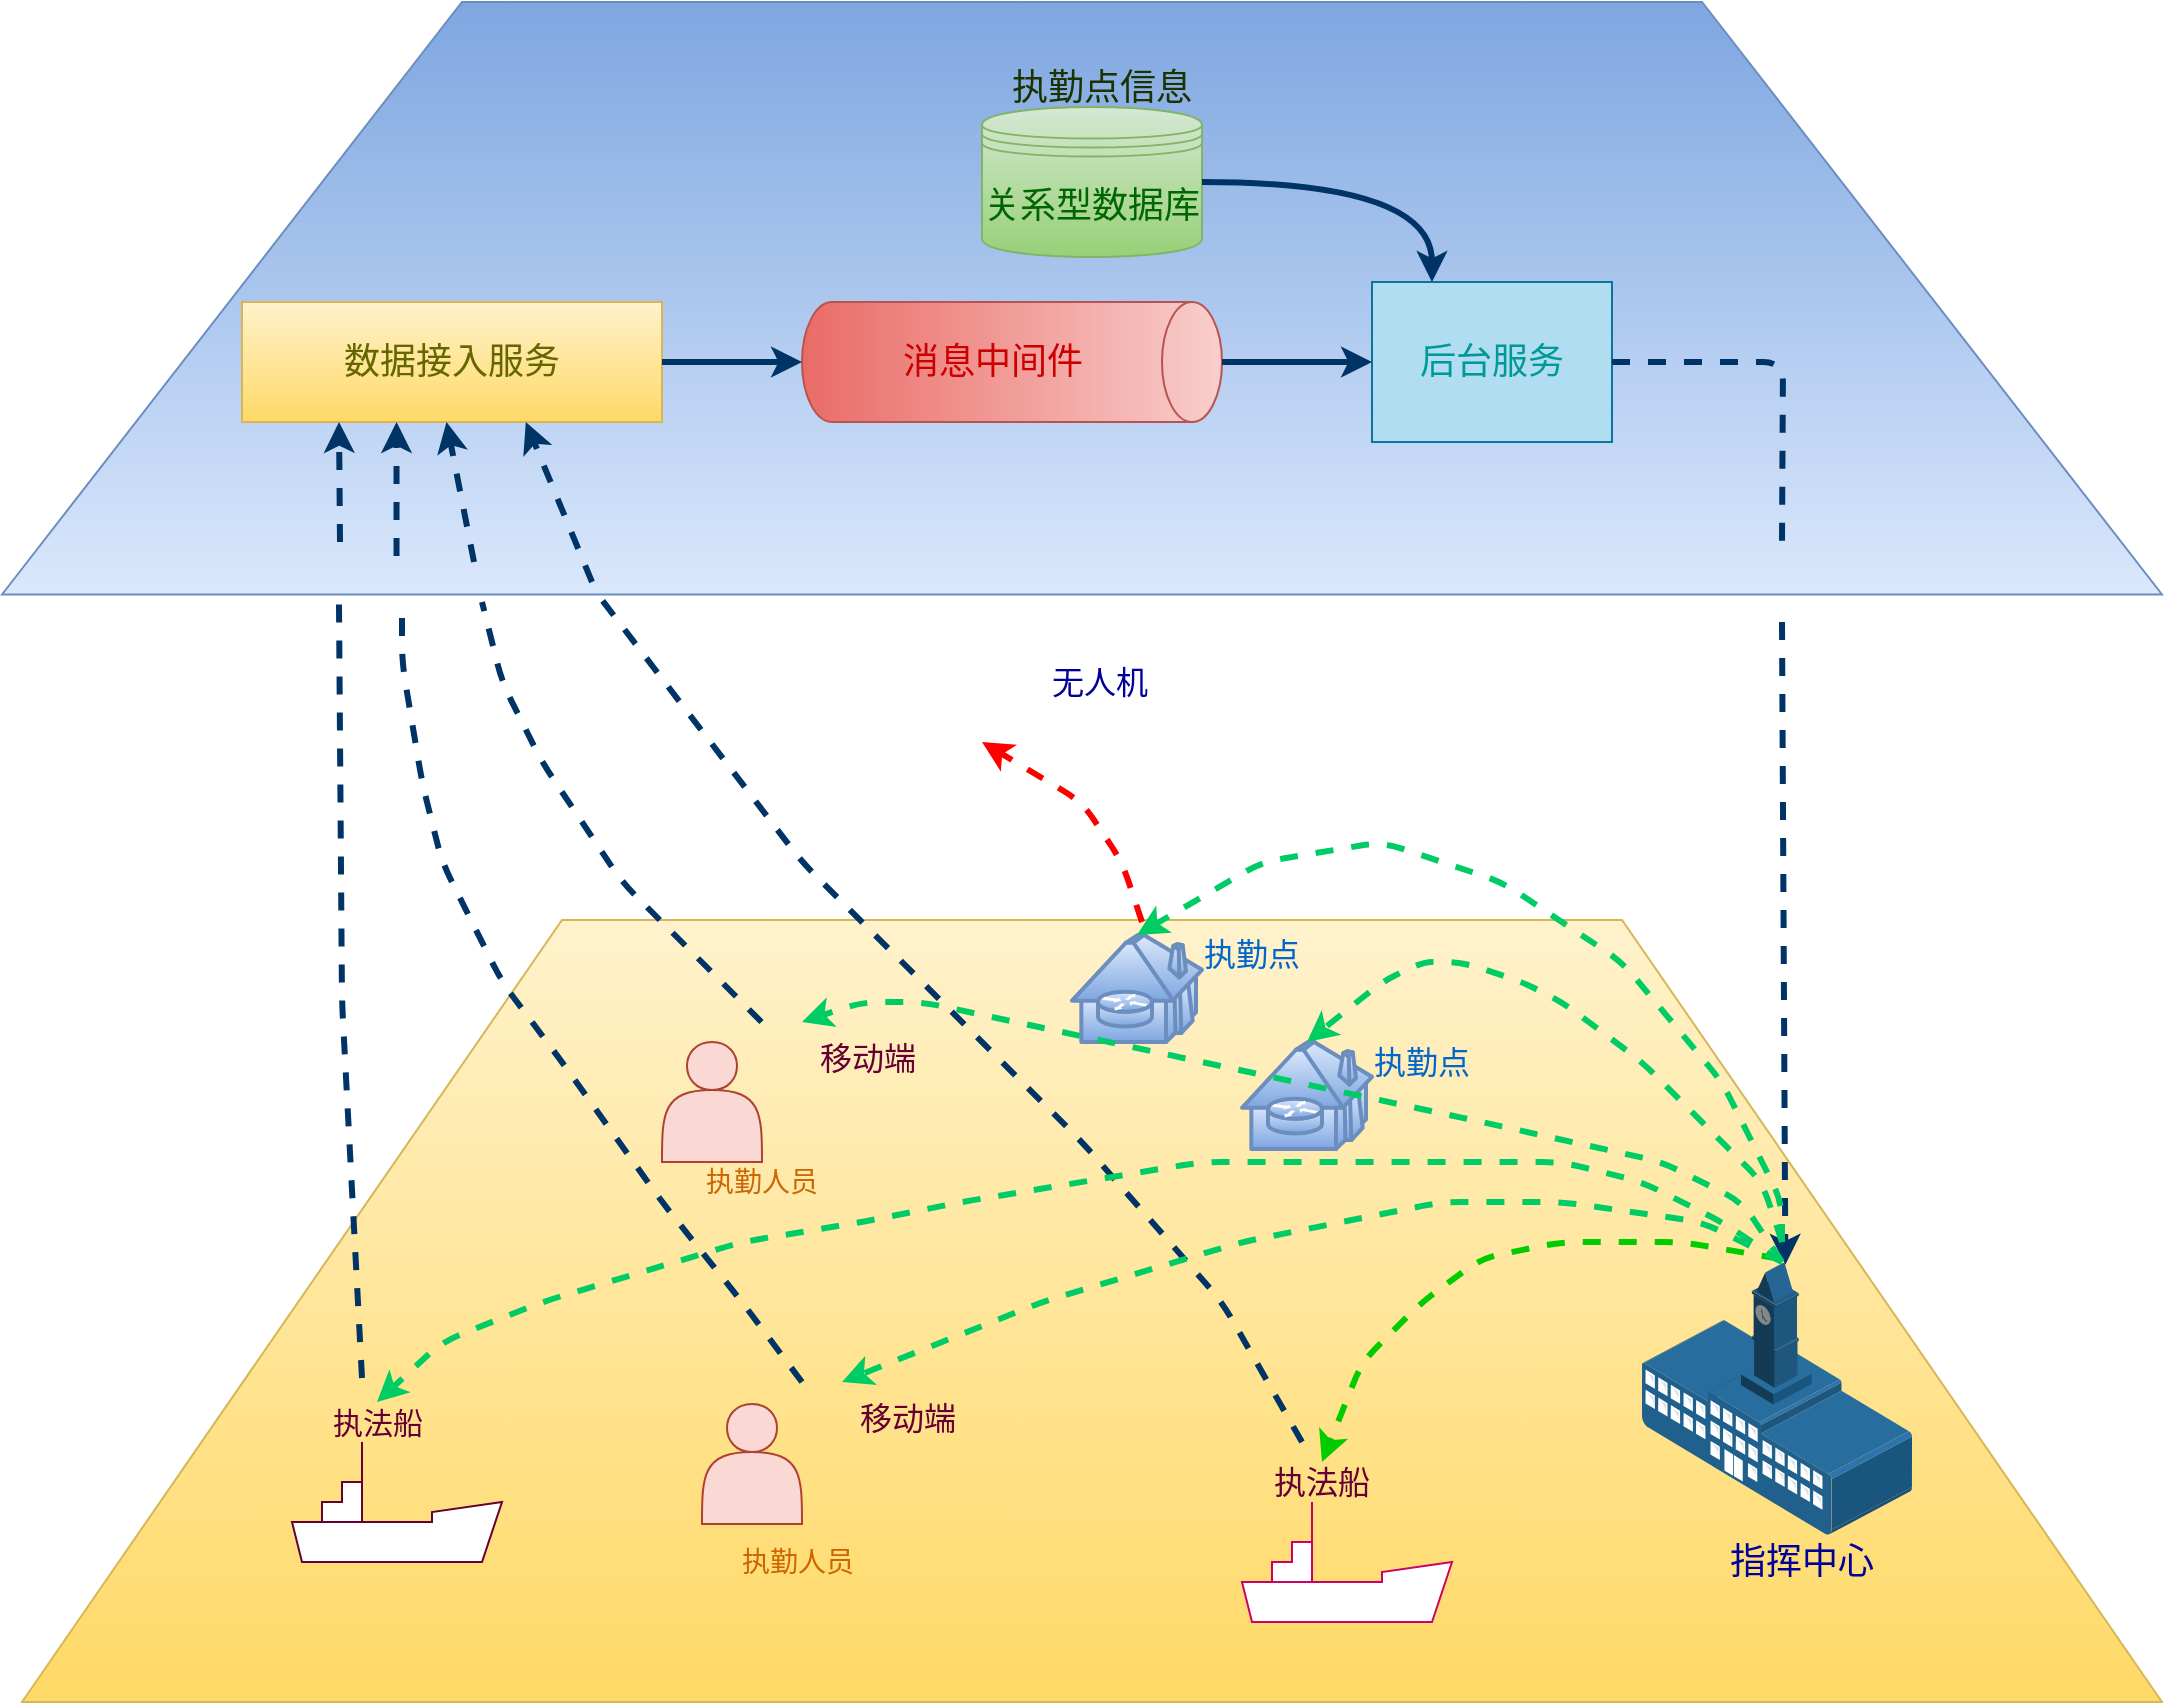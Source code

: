 <mxfile version="14.8.5" type="github">
  <diagram id="prtHgNgQTEPvFCAcTncT" name="Page-1">
    <mxGraphModel dx="1204" dy="1054" grid="1" gridSize="10" guides="1" tooltips="1" connect="1" arrows="1" fold="1" page="1" pageScale="1" pageWidth="827" pageHeight="1169" math="0" shadow="0">
      <root>
        <mxCell id="0" />
        <mxCell id="1" parent="0" />
        <mxCell id="DmJhWEfxrVPuvcuLkCye-24" value="" style="shape=trapezoid;perimeter=trapezoidPerimeter;whiteSpace=wrap;html=1;fixedSize=1;fontSize=14;size=230;fillColor=#dae8fc;strokeColor=#6c8ebf;gradientColor=#7ea6e0;gradientDirection=north;" parent="1" vertex="1">
          <mxGeometry x="830" y="710" width="1080" height="296.25" as="geometry" />
        </mxCell>
        <mxCell id="DmJhWEfxrVPuvcuLkCye-23" value="" style="shape=trapezoid;perimeter=trapezoidPerimeter;whiteSpace=wrap;html=1;fixedSize=1;fontSize=14;size=270;fillColor=#fff2cc;strokeColor=#d6b656;gradientColor=#ffd966;" parent="1" vertex="1">
          <mxGeometry x="840" y="1169" width="1070" height="391" as="geometry" />
        </mxCell>
        <mxCell id="DmJhWEfxrVPuvcuLkCye-19" value="" style="verticalLabelPosition=bottom;outlineConnect=0;align=center;dashed=0;html=1;verticalAlign=top;shape=mxgraph.pid.misc.ship;strokeColor=#660033;" parent="1" vertex="1">
          <mxGeometry x="975" y="1430" width="105" height="60" as="geometry" />
        </mxCell>
        <mxCell id="DmJhWEfxrVPuvcuLkCye-2" value="关系型数据库" style="shape=datastore;whiteSpace=wrap;html=1;fillColor=#d5e8d4;strokeColor=#82b366;gradientColor=#97d077;fontColor=#006600;fontSize=18;" parent="1" vertex="1">
          <mxGeometry x="1320" y="762.5" width="110" height="75" as="geometry" />
        </mxCell>
        <mxCell id="DmJhWEfxrVPuvcuLkCye-4" value="" style="verticalLabelPosition=bottom;outlineConnect=0;align=center;dashed=0;html=1;verticalAlign=top;shape=mxgraph.pid.misc.ship;strokeColor=#CC0066;" parent="1" vertex="1">
          <mxGeometry x="1450" y="1460" width="105" height="60" as="geometry" />
        </mxCell>
        <mxCell id="DmJhWEfxrVPuvcuLkCye-5" value="执勤点信息" style="text;html=1;strokeColor=none;fillColor=none;align=center;verticalAlign=middle;whiteSpace=wrap;rounded=0;fontSize=18;fontColor=#1A3300;" parent="1" vertex="1">
          <mxGeometry x="1320" y="742.5" width="120" height="20" as="geometry" />
        </mxCell>
        <mxCell id="DmJhWEfxrVPuvcuLkCye-15" value="数据接入服务" style="rounded=0;whiteSpace=wrap;html=1;fontSize=18;fillColor=#fff2cc;strokeColor=#d6b656;gradientDirection=south;gradientColor=#ffd966;fontColor=#666600;" parent="1" vertex="1">
          <mxGeometry x="950" y="860" width="210" height="60" as="geometry" />
        </mxCell>
        <mxCell id="DmJhWEfxrVPuvcuLkCye-16" value="执法船" style="text;html=1;strokeColor=none;fillColor=none;align=center;verticalAlign=middle;whiteSpace=wrap;rounded=0;fontSize=15;fontColor=#660033;" parent="1" vertex="1">
          <mxGeometry x="992.5" y="1410" width="50" height="20" as="geometry" />
        </mxCell>
        <mxCell id="DmJhWEfxrVPuvcuLkCye-21" value="&amp;nbsp;消息中间件" style="shape=cylinder3;whiteSpace=wrap;html=1;boundedLbl=1;backgroundOutline=1;size=15;fontSize=18;strokeColor=#b85450;gradientColor=#ea6b66;direction=south;fillColor=#f8cecc;rotation=0;fontColor=#CC0000;" parent="1" vertex="1">
          <mxGeometry x="1230" y="860" width="210" height="60" as="geometry" />
        </mxCell>
        <mxCell id="DmJhWEfxrVPuvcuLkCye-28" value="执法船" style="text;html=1;strokeColor=none;fillColor=none;align=center;verticalAlign=middle;whiteSpace=wrap;rounded=0;fontSize=16;fontColor=#660033;" parent="1" vertex="1">
          <mxGeometry x="1465" y="1440" width="50" height="20" as="geometry" />
        </mxCell>
        <mxCell id="DmJhWEfxrVPuvcuLkCye-37" value="" style="group" parent="1" vertex="1" connectable="0">
          <mxGeometry x="1180" y="1400" width="127.5" height="100" as="geometry" />
        </mxCell>
        <mxCell id="DmJhWEfxrVPuvcuLkCye-38" value="执勤人员" style="text;html=1;strokeColor=none;fillColor=none;align=center;verticalAlign=middle;whiteSpace=wrap;rounded=0;fontColor=#CC6600;fontSize=14;" parent="DmJhWEfxrVPuvcuLkCye-37" vertex="1">
          <mxGeometry x="17.5" y="80" width="60" height="20" as="geometry" />
        </mxCell>
        <mxCell id="DmJhWEfxrVPuvcuLkCye-40" value="移动端" style="text;html=1;strokeColor=none;fillColor=none;align=center;verticalAlign=middle;whiteSpace=wrap;rounded=0;fontSize=16;fontColor=#660033;" parent="DmJhWEfxrVPuvcuLkCye-37" vertex="1">
          <mxGeometry x="77.5" y="7.5" width="50" height="20" as="geometry" />
        </mxCell>
        <mxCell id="DmJhWEfxrVPuvcuLkCye-41" value="" style="shape=actor;whiteSpace=wrap;html=1;fillColor=#fad9d5;strokeColor=#ae4132;" parent="DmJhWEfxrVPuvcuLkCye-37" vertex="1">
          <mxGeometry y="11" width="50" height="60" as="geometry" />
        </mxCell>
        <mxCell id="DmJhWEfxrVPuvcuLkCye-42" value="" style="shape=image;html=1;verticalAlign=top;verticalLabelPosition=bottom;labelBackgroundColor=#ffffff;imageAspect=0;aspect=fixed;image=https://cdn2.iconfinder.com/data/icons/kitchen-appliances-computers-and-electronics/32/Appliances-06-128.png;gradientColor=#ffffff;fontColor=#EA6B66;" parent="DmJhWEfxrVPuvcuLkCye-37" vertex="1">
          <mxGeometry x="41" width="35" height="35" as="geometry" />
        </mxCell>
        <mxCell id="DmJhWEfxrVPuvcuLkCye-46" value="" style="points=[];aspect=fixed;html=1;align=center;shadow=0;dashed=0;image;image=img/lib/allied_telesis/buildings/School_Building.svg;fontSize=14;fontColor=#0F0C0E;strokeColor=#CC0066;fillColor=none;gradientColor=#ffffff;" parent="1" vertex="1">
          <mxGeometry x="1650" y="1340" width="135" height="136.47" as="geometry" />
        </mxCell>
        <mxCell id="DmJhWEfxrVPuvcuLkCye-49" value="后台服务" style="rounded=0;whiteSpace=wrap;html=1;fontSize=18;strokeColor=#10739e;fillColor=#b1ddf0;fontColor=#009999;" parent="1" vertex="1">
          <mxGeometry x="1515" y="850" width="120" height="80" as="geometry" />
        </mxCell>
        <mxCell id="DmJhWEfxrVPuvcuLkCye-55" value="" style="shape=image;html=1;verticalAlign=top;verticalLabelPosition=bottom;labelBackgroundColor=#ffffff;imageAspect=0;aspect=fixed;image=https://cdn1.iconfinder.com/data/icons/innovation-technology-2/512/tech_0011-128.png;fontSize=16;fontColor=#0F0C0E;strokeColor=#CC0066;fillColor=none;gradientColor=#ffffff;" parent="1" vertex="1">
          <mxGeometry x="1220" y="1000" width="128" height="128" as="geometry" />
        </mxCell>
        <mxCell id="DmJhWEfxrVPuvcuLkCye-62" value="" style="endArrow=none;html=1;dashed=1;fontSize=16;fontColor=#0F0C0E;strokeColor=#003366;strokeWidth=3;entryX=0.156;entryY=1.009;entryDx=0;entryDy=0;entryPerimeter=0;" parent="1" edge="1" target="DmJhWEfxrVPuvcuLkCye-24">
          <mxGeometry width="50" height="50" relative="1" as="geometry">
            <mxPoint x="1010" y="1398" as="sourcePoint" />
            <mxPoint x="1000" y="1020" as="targetPoint" />
            <Array as="points">
              <mxPoint x="1000" y="1210" />
            </Array>
          </mxGeometry>
        </mxCell>
        <mxCell id="DmJhWEfxrVPuvcuLkCye-63" value="" style="endArrow=classic;html=1;dashed=1;fontSize=18;fontColor=#0F0C0E;strokeColor=#003366;strokeWidth=3;entryX=0.25;entryY=1;entryDx=0;entryDy=0;" parent="1" edge="1">
          <mxGeometry width="50" height="50" relative="1" as="geometry">
            <mxPoint x="999" y="980" as="sourcePoint" />
            <mxPoint x="998.5" y="920" as="targetPoint" />
          </mxGeometry>
        </mxCell>
        <mxCell id="DmJhWEfxrVPuvcuLkCye-64" value="" style="endArrow=none;html=1;dashed=1;fontSize=16;fontColor=#0F0C0E;strokeColor=#003366;strokeWidth=3;" parent="1" edge="1">
          <mxGeometry width="50" height="50" relative="1" as="geometry">
            <mxPoint x="1480" y="1430" as="sourcePoint" />
            <mxPoint x="1130" y="1009" as="targetPoint" />
            <Array as="points">
              <mxPoint x="1440" y="1360" />
              <mxPoint x="1370" y="1280" />
              <mxPoint x="1230" y="1140" />
            </Array>
          </mxGeometry>
        </mxCell>
        <mxCell id="DmJhWEfxrVPuvcuLkCye-65" value="" style="endArrow=classic;html=1;dashed=1;fontSize=16;fontColor=#0F0C0E;strokeColor=#003366;strokeWidth=3;entryX=0.69;entryY=1;entryDx=0;entryDy=0;entryPerimeter=0;" parent="1" edge="1">
          <mxGeometry width="50" height="50" relative="1" as="geometry">
            <mxPoint x="1125" y="1000" as="sourcePoint" />
            <mxPoint x="1091.9" y="920" as="targetPoint" />
          </mxGeometry>
        </mxCell>
        <mxCell id="DmJhWEfxrVPuvcuLkCye-66" value="" style="endArrow=none;html=1;dashed=1;fontSize=16;fontColor=#0F0C0E;strokeColor=#003366;strokeWidth=3;exitX=0.25;exitY=0;exitDx=0;exitDy=0;" parent="1" source="DmJhWEfxrVPuvcuLkCye-8" edge="1">
          <mxGeometry width="50" height="50" relative="1" as="geometry">
            <mxPoint x="1190" y="1220" as="sourcePoint" />
            <mxPoint x="1070" y="1010" as="targetPoint" />
            <Array as="points">
              <mxPoint x="1140" y="1150" />
              <mxPoint x="1100" y="1090" />
              <mxPoint x="1080" y="1050" />
            </Array>
          </mxGeometry>
        </mxCell>
        <mxCell id="DmJhWEfxrVPuvcuLkCye-68" value="" style="endArrow=classic;html=1;dashed=1;fontSize=18;fontColor=#0F0C0E;strokeColor=#003366;strokeWidth=3;" parent="1" edge="1">
          <mxGeometry width="50" height="50" relative="1" as="geometry">
            <mxPoint x="1066" y="990" as="sourcePoint" />
            <mxPoint x="1052.25" y="920" as="targetPoint" />
            <Array as="points" />
          </mxGeometry>
        </mxCell>
        <mxCell id="DmJhWEfxrVPuvcuLkCye-72" value="" style="endArrow=none;html=1;dashed=1;fontSize=16;fontColor=#0F0C0E;strokeColor=#003366;strokeWidth=3;exitX=0.257;exitY=0;exitDx=0;exitDy=0;exitPerimeter=0;" parent="1" source="DmJhWEfxrVPuvcuLkCye-42" edge="1">
          <mxGeometry width="50" height="50" relative="1" as="geometry">
            <mxPoint x="1239" y="1400" as="sourcePoint" />
            <mxPoint x="1030" y="1010" as="targetPoint" />
            <Array as="points">
              <mxPoint x="1200" y="1360" />
              <mxPoint x="1160" y="1310" />
              <mxPoint x="1110" y="1240" />
              <mxPoint x="1080" y="1200" />
              <mxPoint x="1050" y="1140" />
              <mxPoint x="1040" y="1100" />
              <mxPoint x="1030" y="1040" />
            </Array>
          </mxGeometry>
        </mxCell>
        <mxCell id="DmJhWEfxrVPuvcuLkCye-73" value="" style="endArrow=classic;html=1;dashed=1;fontSize=18;fontColor=#0F0C0E;strokeColor=#003366;strokeWidth=3;" parent="1" edge="1">
          <mxGeometry width="50" height="50" relative="1" as="geometry">
            <mxPoint x="1027.26" y="987" as="sourcePoint" />
            <mxPoint x="1027.26" y="920" as="targetPoint" />
            <Array as="points" />
          </mxGeometry>
        </mxCell>
        <mxCell id="DmJhWEfxrVPuvcuLkCye-75" value="" style="endArrow=classic;html=1;fontSize=18;fontColor=#0F0C0E;strokeColor=#003366;strokeWidth=3;entryX=0.5;entryY=1;entryDx=0;entryDy=0;entryPerimeter=0;exitX=1;exitY=0.5;exitDx=0;exitDy=0;" parent="1" source="DmJhWEfxrVPuvcuLkCye-15" target="DmJhWEfxrVPuvcuLkCye-21" edge="1">
          <mxGeometry width="50" height="50" relative="1" as="geometry">
            <mxPoint x="850" y="1110" as="sourcePoint" />
            <mxPoint x="900" y="1060" as="targetPoint" />
          </mxGeometry>
        </mxCell>
        <mxCell id="DmJhWEfxrVPuvcuLkCye-76" value="" style="endArrow=classic;html=1;fontSize=18;fontColor=#0F0C0E;strokeColor=#003366;strokeWidth=3;entryX=0;entryY=0.5;entryDx=0;entryDy=0;exitX=0.5;exitY=0;exitDx=0;exitDy=0;exitPerimeter=0;" parent="1" source="DmJhWEfxrVPuvcuLkCye-21" target="DmJhWEfxrVPuvcuLkCye-49" edge="1">
          <mxGeometry width="50" height="50" relative="1" as="geometry">
            <mxPoint x="880" y="1140" as="sourcePoint" />
            <mxPoint x="930" y="1090" as="targetPoint" />
          </mxGeometry>
        </mxCell>
        <mxCell id="DmJhWEfxrVPuvcuLkCye-78" value="" style="endArrow=classic;html=1;fontSize=18;fontColor=#0F0C0E;strokeColor=#003366;strokeWidth=3;entryX=0.25;entryY=0;entryDx=0;entryDy=0;edgeStyle=orthogonalEdgeStyle;curved=1;" parent="1" source="DmJhWEfxrVPuvcuLkCye-2" target="DmJhWEfxrVPuvcuLkCye-49" edge="1">
          <mxGeometry width="50" height="50" relative="1" as="geometry">
            <mxPoint x="1760" y="800" as="sourcePoint" />
            <mxPoint x="1810" y="750" as="targetPoint" />
          </mxGeometry>
        </mxCell>
        <mxCell id="DmJhWEfxrVPuvcuLkCye-82" value="" style="shape=mxgraph.cisco.buildings.telecommuter_house;html=1;pointerEvents=1;dashed=0;fillColor=#dae8fc;strokeColor=#6c8ebf;strokeWidth=2;verticalLabelPosition=bottom;verticalAlign=top;align=center;outlineConnect=0;fontSize=16;gradientColor=#7ea6e0;" parent="1" vertex="1">
          <mxGeometry x="1450" y="1230" width="65" height="53.53" as="geometry" />
        </mxCell>
        <mxCell id="DmJhWEfxrVPuvcuLkCye-83" value="" style="shape=mxgraph.cisco.buildings.telecommuter_house;html=1;pointerEvents=1;dashed=0;fillColor=#dae8fc;strokeColor=#6c8ebf;strokeWidth=2;verticalLabelPosition=bottom;verticalAlign=top;align=center;outlineConnect=0;fontSize=16;gradientColor=#7ea6e0;" parent="1" vertex="1">
          <mxGeometry x="1365" y="1176.47" width="65" height="53.53" as="geometry" />
        </mxCell>
        <mxCell id="DmJhWEfxrVPuvcuLkCye-84" value="" style="endArrow=none;html=1;fontSize=18;fontColor=#0F0C0E;strokeColor=#003366;strokeWidth=3;exitX=1;exitY=0.5;exitDx=0;exitDy=0;edgeStyle=orthogonalEdgeStyle;dashed=1;" parent="1" source="DmJhWEfxrVPuvcuLkCye-49" edge="1">
          <mxGeometry width="50" height="50" relative="1" as="geometry">
            <mxPoint x="1850" y="1170" as="sourcePoint" />
            <mxPoint x="1720" y="980" as="targetPoint" />
          </mxGeometry>
        </mxCell>
        <mxCell id="DmJhWEfxrVPuvcuLkCye-86" value="" style="endArrow=classic;html=1;dashed=1;fontSize=16;fontColor=#0F0C0E;strokeColor=#003366;strokeWidth=3;entryX=0.531;entryY=0.01;entryDx=0;entryDy=0;entryPerimeter=0;" parent="1" target="DmJhWEfxrVPuvcuLkCye-46" edge="1">
          <mxGeometry width="50" height="50" relative="1" as="geometry">
            <mxPoint x="1720" y="1020" as="sourcePoint" />
            <mxPoint x="1900" y="1160" as="targetPoint" />
          </mxGeometry>
        </mxCell>
        <mxCell id="DmJhWEfxrVPuvcuLkCye-89" value="" style="endArrow=classic;html=1;dashed=1;fontSize=16;fontColor=#0F0C0E;strokeColor=#00CC66;strokeWidth=3;entryX=0.5;entryY=0;entryDx=0;entryDy=0;entryPerimeter=0;" parent="1" target="DmJhWEfxrVPuvcuLkCye-82" edge="1">
          <mxGeometry width="50" height="50" relative="1" as="geometry">
            <mxPoint x="1720" y="1330" as="sourcePoint" />
            <mxPoint x="1570" y="1200" as="targetPoint" />
            <Array as="points">
              <mxPoint x="1710" y="1300" />
              <mxPoint x="1680" y="1270" />
              <mxPoint x="1650" y="1240" />
              <mxPoint x="1610" y="1210" />
              <mxPoint x="1590" y="1200" />
              <mxPoint x="1560" y="1190" />
              <mxPoint x="1540" y="1190" />
              <mxPoint x="1520" y="1200" />
            </Array>
          </mxGeometry>
        </mxCell>
        <mxCell id="DmJhWEfxrVPuvcuLkCye-90" value="" style="endArrow=classic;html=1;dashed=1;fontSize=16;fontColor=#0F0C0E;strokeColor=#00CC66;strokeWidth=3;entryX=0.5;entryY=0;entryDx=0;entryDy=0;entryPerimeter=0;" parent="1" target="DmJhWEfxrVPuvcuLkCye-83" edge="1">
          <mxGeometry width="50" height="50" relative="1" as="geometry">
            <mxPoint x="1720" y="1330" as="sourcePoint" />
            <mxPoint x="1492.5" y="1240" as="targetPoint" />
            <Array as="points">
              <mxPoint x="1720" y="1310" />
              <mxPoint x="1690" y="1250" />
              <mxPoint x="1640" y="1190" />
              <mxPoint x="1580" y="1150" />
              <mxPoint x="1520" y="1130" />
              <mxPoint x="1460" y="1140" />
            </Array>
          </mxGeometry>
        </mxCell>
        <mxCell id="DmJhWEfxrVPuvcuLkCye-92" value="" style="endArrow=classic;html=1;dashed=1;fontSize=16;fontColor=#0F0C0E;strokeWidth=3;entryX=0.5;entryY=0;entryDx=0;entryDy=0;exitX=0.509;exitY=-0.012;exitDx=0;exitDy=0;exitPerimeter=0;strokeColor=#00CC00;" parent="1" source="DmJhWEfxrVPuvcuLkCye-46" target="DmJhWEfxrVPuvcuLkCye-28" edge="1">
          <mxGeometry width="50" height="50" relative="1" as="geometry">
            <mxPoint x="1710" y="1650" as="sourcePoint" />
            <mxPoint x="1760" y="1600" as="targetPoint" />
            <Array as="points">
              <mxPoint x="1670" y="1330" />
              <mxPoint x="1610" y="1330" />
              <mxPoint x="1570" y="1338" />
              <mxPoint x="1540" y="1360" />
              <mxPoint x="1510" y="1390" />
            </Array>
          </mxGeometry>
        </mxCell>
        <mxCell id="DmJhWEfxrVPuvcuLkCye-93" value="" style="endArrow=classic;html=1;dashed=1;fontSize=16;fontColor=#0F0C0E;strokeColor=#00CC66;strokeWidth=3;" parent="1" edge="1">
          <mxGeometry width="50" height="50" relative="1" as="geometry">
            <mxPoint x="1720" y="1340" as="sourcePoint" />
            <mxPoint x="1250" y="1400" as="targetPoint" />
            <Array as="points">
              <mxPoint x="1680" y="1320" />
              <mxPoint x="1610" y="1310" />
              <mxPoint x="1550" y="1310" />
              <mxPoint x="1450" y="1330" />
              <mxPoint x="1350" y="1360" />
            </Array>
          </mxGeometry>
        </mxCell>
        <mxCell id="DmJhWEfxrVPuvcuLkCye-94" value="" style="endArrow=classic;html=1;dashed=1;fontSize=16;fontColor=#0F0C0E;strokeColor=#00CC66;strokeWidth=3;" parent="1" edge="1">
          <mxGeometry width="50" height="50" relative="1" as="geometry">
            <mxPoint x="1720" y="1340" as="sourcePoint" />
            <mxPoint x="1230" y="1220" as="targetPoint" />
            <Array as="points">
              <mxPoint x="1700" y="1310" />
              <mxPoint x="1660" y="1290" />
              <mxPoint x="1570" y="1270" />
              <mxPoint x="1290" y="1210" />
              <mxPoint x="1260" y="1210" />
            </Array>
          </mxGeometry>
        </mxCell>
        <mxCell id="DmJhWEfxrVPuvcuLkCye-95" value="" style="endArrow=classic;html=1;dashed=1;fontSize=16;fontColor=#0F0C0E;strokeColor=#00CC66;strokeWidth=3;entryX=0.5;entryY=0;entryDx=0;entryDy=0;" parent="1" target="DmJhWEfxrVPuvcuLkCye-16" edge="1">
          <mxGeometry width="50" height="50" relative="1" as="geometry">
            <mxPoint x="1720" y="1340" as="sourcePoint" />
            <mxPoint x="1250" y="1420" as="targetPoint" />
            <Array as="points">
              <mxPoint x="1690" y="1320" />
              <mxPoint x="1650" y="1300" />
              <mxPoint x="1610" y="1290" />
              <mxPoint x="1560" y="1290" />
              <mxPoint x="1430" y="1290" />
              <mxPoint x="1310" y="1310" />
              <mxPoint x="1260" y="1320" />
              <mxPoint x="1200" y="1330" />
              <mxPoint x="1100" y="1360" />
              <mxPoint x="1050" y="1380" />
            </Array>
          </mxGeometry>
        </mxCell>
        <mxCell id="DmJhWEfxrVPuvcuLkCye-96" value="" style="endArrow=classic;html=1;dashed=1;fontSize=16;fontColor=#0F0C0E;strokeWidth=3;strokeColor=#FF0000;" parent="1" edge="1">
          <mxGeometry width="50" height="50" relative="1" as="geometry">
            <mxPoint x="1400" y="1170" as="sourcePoint" />
            <mxPoint x="1320" y="1080" as="targetPoint" />
            <Array as="points">
              <mxPoint x="1390" y="1140" />
              <mxPoint x="1370" y="1110" />
            </Array>
          </mxGeometry>
        </mxCell>
        <mxCell id="DmJhWEfxrVPuvcuLkCye-97" value="执勤点" style="text;html=1;strokeColor=none;fillColor=none;align=center;verticalAlign=middle;whiteSpace=wrap;rounded=0;fontSize=16;fontColor=#0066CC;" parent="1" vertex="1">
          <mxGeometry x="1430" y="1176" width="50" height="20" as="geometry" />
        </mxCell>
        <mxCell id="DmJhWEfxrVPuvcuLkCye-98" value="执勤点" style="text;html=1;strokeColor=none;fillColor=none;align=center;verticalAlign=middle;whiteSpace=wrap;rounded=0;fontSize=16;fontColor=#0066CC;" parent="1" vertex="1">
          <mxGeometry x="1515" y="1230" width="50" height="20" as="geometry" />
        </mxCell>
        <mxCell id="DmJhWEfxrVPuvcuLkCye-99" value="指挥中心" style="text;html=1;strokeColor=none;fillColor=none;align=center;verticalAlign=middle;whiteSpace=wrap;rounded=0;fontSize=18;fontColor=#000099;" parent="1" vertex="1">
          <mxGeometry x="1690" y="1480" width="80" height="20" as="geometry" />
        </mxCell>
        <mxCell id="DmJhWEfxrVPuvcuLkCye-100" value="无人机" style="text;html=1;strokeColor=none;fillColor=none;align=center;verticalAlign=middle;whiteSpace=wrap;rounded=0;fontSize=16;fontColor=#000099;" parent="1" vertex="1">
          <mxGeometry x="1348" y="1040" width="62" height="20" as="geometry" />
        </mxCell>
        <mxCell id="DmJhWEfxrVPuvcuLkCye-32" value="执勤人员" style="text;html=1;strokeColor=none;fillColor=none;align=center;verticalAlign=middle;whiteSpace=wrap;rounded=0;fontSize=14;fontColor=#CC6600;" parent="1" vertex="1">
          <mxGeometry x="1180" y="1290" width="60" height="20" as="geometry" />
        </mxCell>
        <mxCell id="DmJhWEfxrVPuvcuLkCye-33" value="" style="group" parent="1" vertex="1" connectable="0">
          <mxGeometry x="1160" y="1220" width="127.5" height="70" as="geometry" />
        </mxCell>
        <mxCell id="DmJhWEfxrVPuvcuLkCye-12" value="移动端" style="text;html=1;strokeColor=none;fillColor=none;align=center;verticalAlign=middle;whiteSpace=wrap;rounded=0;fontSize=16;fontColor=#660033;" parent="DmJhWEfxrVPuvcuLkCye-33" vertex="1">
          <mxGeometry x="77.5" y="7.5" width="50" height="20" as="geometry" />
        </mxCell>
        <mxCell id="DmJhWEfxrVPuvcuLkCye-10" value="" style="shape=actor;whiteSpace=wrap;html=1;fillColor=#fad9d5;strokeColor=#ae4132;" parent="DmJhWEfxrVPuvcuLkCye-33" vertex="1">
          <mxGeometry y="10" width="50" height="60" as="geometry" />
        </mxCell>
        <mxCell id="DmJhWEfxrVPuvcuLkCye-8" value="" style="shape=image;html=1;verticalAlign=top;verticalLabelPosition=bottom;labelBackgroundColor=#ffffff;imageAspect=0;aspect=fixed;image=https://cdn2.iconfinder.com/data/icons/kitchen-appliances-computers-and-electronics/32/Appliances-06-128.png;gradientColor=#ffffff;fontColor=#EA6B66;" parent="DmJhWEfxrVPuvcuLkCye-33" vertex="1">
          <mxGeometry x="41" width="35" height="35" as="geometry" />
        </mxCell>
      </root>
    </mxGraphModel>
  </diagram>
</mxfile>
